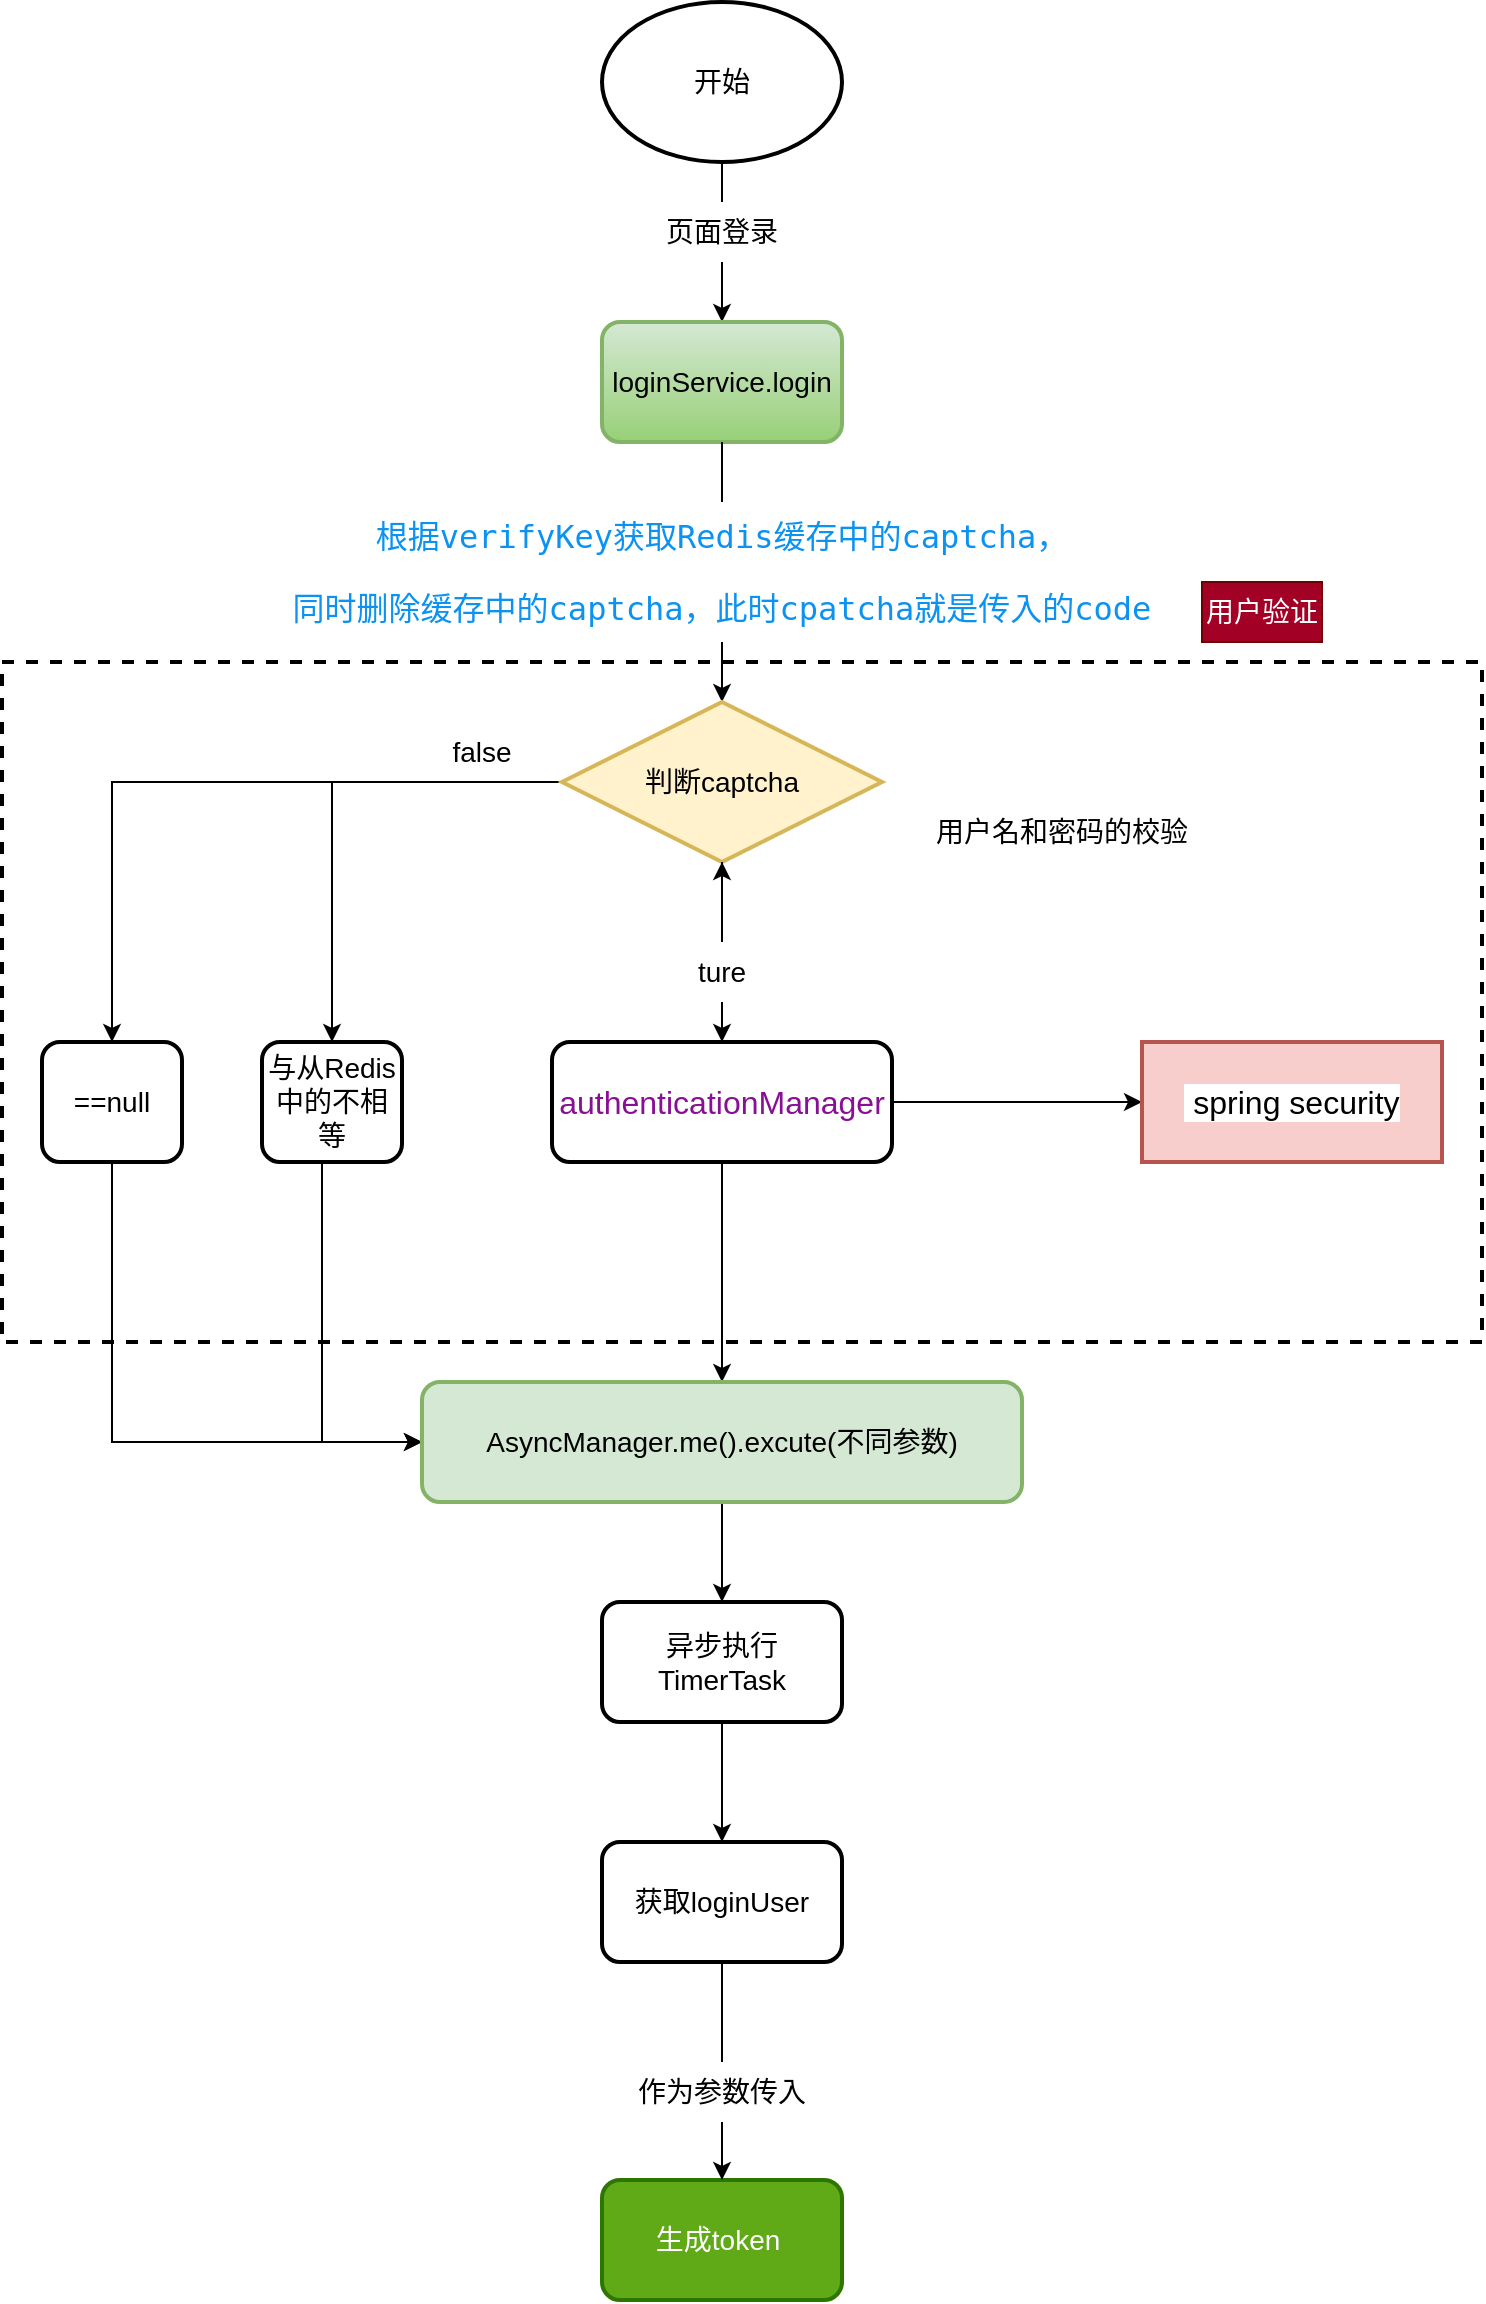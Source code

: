 <mxfile version="18.1.3" type="github" pages="3">
  <diagram id="tUdlnQ3UolhyodLlXYV_" name="第 1 页">
    <mxGraphModel dx="1038" dy="515" grid="1" gridSize="10" guides="1" tooltips="1" connect="1" arrows="1" fold="1" page="1" pageScale="1" pageWidth="827" pageHeight="1169" math="0" shadow="0">
      <root>
        <mxCell id="0" />
        <mxCell id="1" parent="0" />
        <mxCell id="FzTcokjKQsqHrdU0P2C4-40" value="" style="rounded=0;whiteSpace=wrap;html=1;fontFamily=Helvetica;fontSize=14;fontColor=#000000;dashed=1;strokeWidth=2;fillColor=none;" vertex="1" parent="1">
          <mxGeometry x="50" y="350" width="740" height="340" as="geometry" />
        </mxCell>
        <mxCell id="FzTcokjKQsqHrdU0P2C4-3" style="edgeStyle=orthogonalEdgeStyle;rounded=0;orthogonalLoop=1;jettySize=auto;html=1;entryX=0.5;entryY=0;entryDx=0;entryDy=0;fontSize=14;startArrow=none;" edge="1" parent="1" source="FzTcokjKQsqHrdU0P2C4-4" target="FzTcokjKQsqHrdU0P2C4-2">
          <mxGeometry relative="1" as="geometry">
            <Array as="points">
              <mxPoint x="410" y="130" />
              <mxPoint x="410" y="130" />
            </Array>
          </mxGeometry>
        </mxCell>
        <mxCell id="FzTcokjKQsqHrdU0P2C4-1" value="&lt;font style=&quot;font-size: 14px;&quot;&gt;开始&lt;/font&gt;" style="ellipse;whiteSpace=wrap;html=1;strokeWidth=2;" vertex="1" parent="1">
          <mxGeometry x="350" y="20" width="120" height="80" as="geometry" />
        </mxCell>
        <mxCell id="FzTcokjKQsqHrdU0P2C4-7" style="edgeStyle=orthogonalEdgeStyle;rounded=0;orthogonalLoop=1;jettySize=auto;html=1;entryX=0.5;entryY=0;entryDx=0;entryDy=0;fontSize=14;startArrow=none;" edge="1" parent="1" source="FzTcokjKQsqHrdU0P2C4-8" target="FzTcokjKQsqHrdU0P2C4-6">
          <mxGeometry relative="1" as="geometry" />
        </mxCell>
        <mxCell id="FzTcokjKQsqHrdU0P2C4-2" value="loginService.login" style="rounded=1;whiteSpace=wrap;html=1;fontSize=14;strokeWidth=2;fillColor=#d5e8d4;gradientColor=#97d077;strokeColor=#82b366;" vertex="1" parent="1">
          <mxGeometry x="350" y="180" width="120" height="60" as="geometry" />
        </mxCell>
        <mxCell id="FzTcokjKQsqHrdU0P2C4-4" value="页面登录" style="text;html=1;strokeColor=none;fillColor=none;align=center;verticalAlign=middle;whiteSpace=wrap;rounded=0;fontSize=14;" vertex="1" parent="1">
          <mxGeometry x="380" y="120" width="60" height="30" as="geometry" />
        </mxCell>
        <mxCell id="FzTcokjKQsqHrdU0P2C4-5" value="" style="edgeStyle=orthogonalEdgeStyle;rounded=0;orthogonalLoop=1;jettySize=auto;html=1;entryX=0.5;entryY=0;entryDx=0;entryDy=0;fontSize=14;endArrow=none;" edge="1" parent="1" target="FzTcokjKQsqHrdU0P2C4-4">
          <mxGeometry relative="1" as="geometry">
            <mxPoint x="410" y="100" as="sourcePoint" />
            <mxPoint x="410" y="180" as="targetPoint" />
            <Array as="points" />
          </mxGeometry>
        </mxCell>
        <mxCell id="FzTcokjKQsqHrdU0P2C4-12" style="edgeStyle=orthogonalEdgeStyle;rounded=0;orthogonalLoop=1;jettySize=auto;html=1;fontSize=14;entryX=0.5;entryY=0;entryDx=0;entryDy=0;startArrow=none;" edge="1" parent="1" source="FzTcokjKQsqHrdU0P2C4-13" target="FzTcokjKQsqHrdU0P2C4-11">
          <mxGeometry relative="1" as="geometry">
            <mxPoint x="410" y="520" as="targetPoint" />
          </mxGeometry>
        </mxCell>
        <mxCell id="FzTcokjKQsqHrdU0P2C4-20" style="edgeStyle=orthogonalEdgeStyle;rounded=0;orthogonalLoop=1;jettySize=auto;html=1;entryX=0.5;entryY=0;entryDx=0;entryDy=0;fontFamily=Helvetica;fontSize=14;exitX=0;exitY=0.5;exitDx=0;exitDy=0;" edge="1" parent="1" source="FzTcokjKQsqHrdU0P2C4-6" target="FzTcokjKQsqHrdU0P2C4-18">
          <mxGeometry relative="1" as="geometry" />
        </mxCell>
        <mxCell id="FzTcokjKQsqHrdU0P2C4-21" style="edgeStyle=orthogonalEdgeStyle;rounded=0;orthogonalLoop=1;jettySize=auto;html=1;entryX=0.5;entryY=0;entryDx=0;entryDy=0;fontFamily=Helvetica;fontSize=14;" edge="1" parent="1" source="FzTcokjKQsqHrdU0P2C4-6" target="FzTcokjKQsqHrdU0P2C4-19">
          <mxGeometry relative="1" as="geometry" />
        </mxCell>
        <mxCell id="FzTcokjKQsqHrdU0P2C4-6" value="判断captcha" style="rhombus;whiteSpace=wrap;html=1;fontSize=14;fillColor=#fff2cc;strokeColor=#d6b656;strokeWidth=2;" vertex="1" parent="1">
          <mxGeometry x="330" y="370" width="160" height="80" as="geometry" />
        </mxCell>
        <mxCell id="FzTcokjKQsqHrdU0P2C4-8" value="&lt;pre style=&quot;background-color:#ffffff;color:#080808;font-family:&#39;JetBrains Mono&#39;,monospace;font-size:12.0pt;&quot;&gt;&lt;span style=&quot;color:#0c92f1;&quot;&gt;根据verifyKey获取Redis缓存中的captcha，&lt;/span&gt;&lt;/pre&gt;&lt;pre style=&quot;background-color:#ffffff;color:#080808;font-family:&#39;JetBrains Mono&#39;,monospace;font-size:12.0pt;&quot;&gt;&lt;span style=&quot;color:#0c92f1;&quot;&gt;同时删除缓存中的captcha，此时cpatcha就是传入的code&lt;/span&gt;&lt;/pre&gt;" style="text;html=1;strokeColor=none;fillColor=none;align=center;verticalAlign=middle;whiteSpace=wrap;rounded=0;fontSize=14;" vertex="1" parent="1">
          <mxGeometry x="240" y="270" width="340" height="70" as="geometry" />
        </mxCell>
        <mxCell id="FzTcokjKQsqHrdU0P2C4-10" value="" style="edgeStyle=orthogonalEdgeStyle;rounded=0;orthogonalLoop=1;jettySize=auto;html=1;entryX=0.5;entryY=0;entryDx=0;entryDy=0;fontSize=14;endArrow=none;" edge="1" parent="1" source="FzTcokjKQsqHrdU0P2C4-2" target="FzTcokjKQsqHrdU0P2C4-8">
          <mxGeometry relative="1" as="geometry">
            <mxPoint x="410" y="240" as="sourcePoint" />
            <mxPoint x="410" y="330" as="targetPoint" />
          </mxGeometry>
        </mxCell>
        <mxCell id="FzTcokjKQsqHrdU0P2C4-27" style="edgeStyle=orthogonalEdgeStyle;rounded=0;orthogonalLoop=1;jettySize=auto;html=1;entryX=0;entryY=0.5;entryDx=0;entryDy=0;fontFamily=Helvetica;fontSize=14;" edge="1" parent="1" source="FzTcokjKQsqHrdU0P2C4-11" target="FzTcokjKQsqHrdU0P2C4-17">
          <mxGeometry relative="1" as="geometry" />
        </mxCell>
        <mxCell id="FzTcokjKQsqHrdU0P2C4-35" style="edgeStyle=orthogonalEdgeStyle;rounded=0;orthogonalLoop=1;jettySize=auto;html=1;entryX=0.5;entryY=0;entryDx=0;entryDy=0;fontFamily=Helvetica;fontSize=14;fontColor=#000000;" edge="1" parent="1" source="FzTcokjKQsqHrdU0P2C4-11" target="FzTcokjKQsqHrdU0P2C4-32">
          <mxGeometry relative="1" as="geometry" />
        </mxCell>
        <mxCell id="FzTcokjKQsqHrdU0P2C4-11" value="&lt;pre style=&quot;background-color: rgb(255, 255, 255); color: rgb(8, 8, 8); font-size: 12pt;&quot;&gt;&lt;span style=&quot;color: rgb(135, 16, 148);&quot;&gt;&lt;font face=&quot;Helvetica&quot;&gt;authenticationManager&lt;/font&gt;&lt;/span&gt;&lt;/pre&gt;" style="rounded=1;whiteSpace=wrap;html=1;fontSize=14;strokeWidth=2;" vertex="1" parent="1">
          <mxGeometry x="325" y="540" width="170" height="60" as="geometry" />
        </mxCell>
        <mxCell id="FzTcokjKQsqHrdU0P2C4-15" value="" style="edgeStyle=orthogonalEdgeStyle;rounded=0;orthogonalLoop=1;jettySize=auto;html=1;fontSize=14;" edge="1" parent="1" source="FzTcokjKQsqHrdU0P2C4-13" target="FzTcokjKQsqHrdU0P2C4-6">
          <mxGeometry relative="1" as="geometry" />
        </mxCell>
        <mxCell id="FzTcokjKQsqHrdU0P2C4-13" value="ture" style="text;html=1;strokeColor=none;fillColor=none;align=center;verticalAlign=middle;whiteSpace=wrap;rounded=0;fontSize=14;" vertex="1" parent="1">
          <mxGeometry x="380" y="490" width="60" height="30" as="geometry" />
        </mxCell>
        <mxCell id="FzTcokjKQsqHrdU0P2C4-16" value="" style="edgeStyle=orthogonalEdgeStyle;rounded=0;orthogonalLoop=1;jettySize=auto;html=1;fontSize=14;entryX=0.5;entryY=0;entryDx=0;entryDy=0;endArrow=none;" edge="1" parent="1" source="FzTcokjKQsqHrdU0P2C4-6" target="FzTcokjKQsqHrdU0P2C4-13">
          <mxGeometry relative="1" as="geometry">
            <mxPoint x="410" y="540" as="targetPoint" />
            <mxPoint x="410" y="450" as="sourcePoint" />
          </mxGeometry>
        </mxCell>
        <mxCell id="FzTcokjKQsqHrdU0P2C4-17" value="&lt;pre style=&quot;background-color: rgb(255, 255, 255); color: rgb(8, 8, 8); font-size: 12pt;&quot;&gt;&lt;span style=&quot;color: rgb(0, 0, 0);&quot;&gt;&lt;font face=&quot;Helvetica&quot;&gt; spring security&lt;/font&gt;&lt;/span&gt;&lt;/pre&gt;" style="rounded=0;whiteSpace=wrap;html=1;fontSize=14;fillColor=#f8cecc;strokeColor=#b85450;strokeWidth=2;" vertex="1" parent="1">
          <mxGeometry x="620" y="540" width="150" height="60" as="geometry" />
        </mxCell>
        <mxCell id="oWuTc7aaL80h8F2oe5g9-2" style="edgeStyle=orthogonalEdgeStyle;rounded=0;orthogonalLoop=1;jettySize=auto;html=1;entryX=0;entryY=0.5;entryDx=0;entryDy=0;fontFamily=Helvetica;fontSize=14;fontColor=#000000;" edge="1" parent="1" source="FzTcokjKQsqHrdU0P2C4-18" target="FzTcokjKQsqHrdU0P2C4-32">
          <mxGeometry relative="1" as="geometry">
            <Array as="points">
              <mxPoint x="105" y="740" />
            </Array>
          </mxGeometry>
        </mxCell>
        <mxCell id="FzTcokjKQsqHrdU0P2C4-18" value="==null" style="rounded=1;whiteSpace=wrap;html=1;fontFamily=Helvetica;fontSize=14;strokeWidth=2;" vertex="1" parent="1">
          <mxGeometry x="70" y="540" width="70" height="60" as="geometry" />
        </mxCell>
        <mxCell id="oWuTc7aaL80h8F2oe5g9-3" style="edgeStyle=orthogonalEdgeStyle;rounded=0;orthogonalLoop=1;jettySize=auto;html=1;entryX=0;entryY=0.5;entryDx=0;entryDy=0;fontFamily=Helvetica;fontSize=14;fontColor=#000000;" edge="1" parent="1" source="FzTcokjKQsqHrdU0P2C4-19" target="FzTcokjKQsqHrdU0P2C4-32">
          <mxGeometry relative="1" as="geometry">
            <Array as="points">
              <mxPoint x="210" y="740" />
            </Array>
          </mxGeometry>
        </mxCell>
        <mxCell id="FzTcokjKQsqHrdU0P2C4-19" value="与从Redis中的不相等" style="rounded=1;whiteSpace=wrap;html=1;fontFamily=Helvetica;fontSize=14;strokeWidth=2;" vertex="1" parent="1">
          <mxGeometry x="180" y="540" width="70" height="60" as="geometry" />
        </mxCell>
        <mxCell id="FzTcokjKQsqHrdU0P2C4-22" value="false" style="text;html=1;strokeColor=none;fillColor=none;align=center;verticalAlign=middle;whiteSpace=wrap;rounded=0;fontFamily=Helvetica;fontSize=14;" vertex="1" parent="1">
          <mxGeometry x="260" y="380" width="60" height="30" as="geometry" />
        </mxCell>
        <mxCell id="FzTcokjKQsqHrdU0P2C4-37" style="edgeStyle=orthogonalEdgeStyle;rounded=0;orthogonalLoop=1;jettySize=auto;html=1;entryX=0.5;entryY=0;entryDx=0;entryDy=0;fontFamily=Helvetica;fontSize=14;fontColor=#000000;" edge="1" parent="1" source="FzTcokjKQsqHrdU0P2C4-32" target="FzTcokjKQsqHrdU0P2C4-36">
          <mxGeometry relative="1" as="geometry" />
        </mxCell>
        <mxCell id="FzTcokjKQsqHrdU0P2C4-32" value="AsyncManager.me().excute(不同参数)" style="rounded=1;whiteSpace=wrap;html=1;fontFamily=Helvetica;fontSize=14;fillColor=#d5e8d4;strokeColor=#82b366;strokeWidth=2;" vertex="1" parent="1">
          <mxGeometry x="260" y="710" width="300" height="60" as="geometry" />
        </mxCell>
        <mxCell id="FzTcokjKQsqHrdU0P2C4-42" style="edgeStyle=orthogonalEdgeStyle;rounded=0;orthogonalLoop=1;jettySize=auto;html=1;entryX=0.5;entryY=0;entryDx=0;entryDy=0;fontFamily=Helvetica;fontSize=14;fontColor=#000000;" edge="1" parent="1" source="FzTcokjKQsqHrdU0P2C4-36" target="FzTcokjKQsqHrdU0P2C4-41">
          <mxGeometry relative="1" as="geometry" />
        </mxCell>
        <mxCell id="FzTcokjKQsqHrdU0P2C4-36" value="异步执行TimerTask" style="rounded=1;whiteSpace=wrap;html=1;fontFamily=Helvetica;fontSize=14;fontColor=#000000;strokeWidth=2;" vertex="1" parent="1">
          <mxGeometry x="350" y="820" width="120" height="60" as="geometry" />
        </mxCell>
        <mxCell id="FzTcokjKQsqHrdU0P2C4-38" value="生成token&amp;nbsp;" style="rounded=1;whiteSpace=wrap;html=1;fontFamily=Helvetica;fontSize=14;fontColor=#ffffff;strokeWidth=2;fillColor=#60a917;strokeColor=#2D7600;" vertex="1" parent="1">
          <mxGeometry x="350" y="1109" width="120" height="60" as="geometry" />
        </mxCell>
        <mxCell id="FzTcokjKQsqHrdU0P2C4-43" style="edgeStyle=orthogonalEdgeStyle;rounded=0;orthogonalLoop=1;jettySize=auto;html=1;entryX=0.5;entryY=0;entryDx=0;entryDy=0;fontFamily=Helvetica;fontSize=14;fontColor=#000000;startArrow=none;" edge="1" parent="1" source="JGDSnVZVEKsNpljdeAlT-2" target="FzTcokjKQsqHrdU0P2C4-38">
          <mxGeometry relative="1" as="geometry">
            <Array as="points">
              <mxPoint x="410" y="1090" />
              <mxPoint x="410" y="1090" />
            </Array>
          </mxGeometry>
        </mxCell>
        <mxCell id="FzTcokjKQsqHrdU0P2C4-41" value="获取loginUser" style="rounded=1;whiteSpace=wrap;html=1;fontFamily=Helvetica;fontSize=14;fontColor=#000000;strokeWidth=2;fillColor=default;" vertex="1" parent="1">
          <mxGeometry x="350" y="940" width="120" height="60" as="geometry" />
        </mxCell>
        <mxCell id="FzTcokjKQsqHrdU0P2C4-44" value="用户验证" style="text;html=1;strokeColor=#6F0000;fillColor=#a20025;align=center;verticalAlign=middle;whiteSpace=wrap;rounded=0;fontFamily=Helvetica;fontSize=14;fontColor=#ffffff;" vertex="1" parent="1">
          <mxGeometry x="650" y="310" width="60" height="30" as="geometry" />
        </mxCell>
        <mxCell id="JGDSnVZVEKsNpljdeAlT-2" value="作为参数传入" style="text;html=1;strokeColor=none;fillColor=none;align=center;verticalAlign=middle;whiteSpace=wrap;rounded=0;fontFamily=Helvetica;fontSize=14;fontColor=#000000;" vertex="1" parent="1">
          <mxGeometry x="365" y="1050" width="90" height="30" as="geometry" />
        </mxCell>
        <mxCell id="JGDSnVZVEKsNpljdeAlT-3" value="" style="edgeStyle=orthogonalEdgeStyle;rounded=0;orthogonalLoop=1;jettySize=auto;html=1;entryX=0.5;entryY=0;entryDx=0;entryDy=0;fontFamily=Helvetica;fontSize=14;fontColor=#000000;endArrow=none;" edge="1" parent="1" source="FzTcokjKQsqHrdU0P2C4-41" target="JGDSnVZVEKsNpljdeAlT-2">
          <mxGeometry relative="1" as="geometry">
            <mxPoint x="405" y="1000" as="sourcePoint" />
            <mxPoint x="405" y="1109" as="targetPoint" />
          </mxGeometry>
        </mxCell>
        <mxCell id="FzTcokjKQsqHrdU0P2C4-30" value="用户名和密码的校验" style="text;html=1;strokeColor=none;fillColor=none;align=center;verticalAlign=middle;whiteSpace=wrap;rounded=0;fontFamily=Helvetica;fontSize=14;" vertex="1" parent="1">
          <mxGeometry x="510" y="420" width="140" height="30" as="geometry" />
        </mxCell>
      </root>
    </mxGraphModel>
  </diagram>
  <diagram id="ga0DsstkW_YrltEIiVH7" name="第 2 页">
    <mxGraphModel dx="1038" dy="515" grid="1" gridSize="10" guides="1" tooltips="1" connect="1" arrows="1" fold="1" page="1" pageScale="1" pageWidth="827" pageHeight="1169" math="0" shadow="0">
      <root>
        <mxCell id="0" />
        <mxCell id="1" parent="0" />
        <mxCell id="0Y_VOKRNcOm2-rBbVqoH-5" style="edgeStyle=orthogonalEdgeStyle;rounded=0;orthogonalLoop=1;jettySize=auto;html=1;entryX=0.5;entryY=0;entryDx=0;entryDy=0;fontFamily=Helvetica;fontSize=14;fontColor=#000000;" edge="1" parent="1" source="0Y_VOKRNcOm2-rBbVqoH-1" target="0Y_VOKRNcOm2-rBbVqoH-4">
          <mxGeometry relative="1" as="geometry" />
        </mxCell>
        <mxCell id="0Y_VOKRNcOm2-rBbVqoH-1" value="生成token" style="rounded=0;whiteSpace=wrap;html=1;fontFamily=Helvetica;fontSize=14;strokeWidth=2;fillColor=#d5e8d4;gradientColor=#97d077;strokeColor=#82b366;" vertex="1" parent="1">
          <mxGeometry x="360" y="10" width="120" height="60" as="geometry" />
        </mxCell>
        <mxCell id="0Y_VOKRNcOm2-rBbVqoH-7" style="edgeStyle=orthogonalEdgeStyle;rounded=0;orthogonalLoop=1;jettySize=auto;html=1;entryX=0.5;entryY=0;entryDx=0;entryDy=0;fontFamily=Helvetica;fontSize=14;fontColor=#000000;startArrow=none;" edge="1" parent="1" source="0Y_VOKRNcOm2-rBbVqoH-8" target="0Y_VOKRNcOm2-rBbVqoH-6">
          <mxGeometry relative="1" as="geometry">
            <Array as="points">
              <mxPoint x="420" y="260" />
              <mxPoint x="420" y="260" />
            </Array>
          </mxGeometry>
        </mxCell>
        <mxCell id="0Y_VOKRNcOm2-rBbVqoH-13" style="edgeStyle=orthogonalEdgeStyle;rounded=0;orthogonalLoop=1;jettySize=auto;html=1;entryX=0;entryY=0.5;entryDx=0;entryDy=0;fontFamily=Helvetica;fontSize=14;fontColor=#000000;" edge="1" parent="1" source="0Y_VOKRNcOm2-rBbVqoH-4" target="0Y_VOKRNcOm2-rBbVqoH-11">
          <mxGeometry relative="1" as="geometry" />
        </mxCell>
        <mxCell id="0Y_VOKRNcOm2-rBbVqoH-14" style="edgeStyle=orthogonalEdgeStyle;rounded=0;orthogonalLoop=1;jettySize=auto;html=1;entryX=0;entryY=0.5;entryDx=0;entryDy=0;fontFamily=Helvetica;fontSize=14;fontColor=#000000;" edge="1" parent="1" source="0Y_VOKRNcOm2-rBbVqoH-4" target="0Y_VOKRNcOm2-rBbVqoH-12">
          <mxGeometry relative="1" as="geometry" />
        </mxCell>
        <mxCell id="0Y_VOKRNcOm2-rBbVqoH-4" value="为token生成一个uuid" style="rounded=1;whiteSpace=wrap;html=1;fontFamily=Helvetica;fontSize=14;fontColor=#000000;strokeWidth=2;fillColor=default;" vertex="1" parent="1">
          <mxGeometry x="360" y="130" width="120" height="60" as="geometry" />
        </mxCell>
        <mxCell id="0Y_VOKRNcOm2-rBbVqoH-16" style="edgeStyle=orthogonalEdgeStyle;rounded=0;orthogonalLoop=1;jettySize=auto;html=1;fontFamily=Helvetica;fontSize=14;fontColor=#000000;entryX=0.5;entryY=0;entryDx=0;entryDy=0;" edge="1" parent="1" source="0Y_VOKRNcOm2-rBbVqoH-6" target="0Y_VOKRNcOm2-rBbVqoH-18">
          <mxGeometry relative="1" as="geometry">
            <mxPoint x="420" y="530" as="targetPoint" />
            <Array as="points" />
          </mxGeometry>
        </mxCell>
        <mxCell id="0Y_VOKRNcOm2-rBbVqoH-6" value="在claims map中设置一些非敏感信息" style="rounded=1;whiteSpace=wrap;html=1;fontFamily=Helvetica;fontSize=14;fontColor=#ffffff;strokeWidth=2;fillColor=#60a917;strokeColor=#2D7600;" vertex="1" parent="1">
          <mxGeometry x="360" y="290" width="120" height="60" as="geometry" />
        </mxCell>
        <mxCell id="0Y_VOKRNcOm2-rBbVqoH-8" value="传入拼接uuid到map" style="text;html=1;strokeColor=none;fillColor=none;align=center;verticalAlign=middle;whiteSpace=wrap;rounded=0;fontFamily=Helvetica;fontSize=14;fontColor=#000000;" vertex="1" parent="1">
          <mxGeometry x="362" y="220" width="116" height="30" as="geometry" />
        </mxCell>
        <mxCell id="0Y_VOKRNcOm2-rBbVqoH-9" value="" style="edgeStyle=orthogonalEdgeStyle;rounded=0;orthogonalLoop=1;jettySize=auto;html=1;entryX=0.5;entryY=0;entryDx=0;entryDy=0;fontFamily=Helvetica;fontSize=14;fontColor=#000000;endArrow=none;" edge="1" parent="1" source="0Y_VOKRNcOm2-rBbVqoH-4" target="0Y_VOKRNcOm2-rBbVqoH-8">
          <mxGeometry relative="1" as="geometry">
            <mxPoint x="420" y="190" as="sourcePoint" />
            <mxPoint x="420" y="270" as="targetPoint" />
          </mxGeometry>
        </mxCell>
        <mxCell id="0Y_VOKRNcOm2-rBbVqoH-11" value="设置用户代理信息" style="rounded=0;whiteSpace=wrap;html=1;fontFamily=Helvetica;fontSize=14;fontColor=#000000;strokeWidth=2;fillColor=default;" vertex="1" parent="1">
          <mxGeometry x="630" y="130" width="120" height="60" as="geometry" />
        </mxCell>
        <mxCell id="0Y_VOKRNcOm2-rBbVqoH-12" value="刷新令牌有效期" style="rounded=0;whiteSpace=wrap;html=1;fontFamily=Helvetica;fontSize=14;fontColor=#000000;strokeWidth=2;fillColor=default;" vertex="1" parent="1">
          <mxGeometry x="630" y="230" width="120" height="60" as="geometry" />
        </mxCell>
        <mxCell id="0Y_VOKRNcOm2-rBbVqoH-15" value="" style="rounded=0;whiteSpace=wrap;html=1;fontFamily=Helvetica;fontSize=14;fontColor=#000000;strokeWidth=2;fillColor=none;dashed=1;" vertex="1" parent="1">
          <mxGeometry x="295" y="100" width="250" height="280" as="geometry" />
        </mxCell>
        <mxCell id="0Y_VOKRNcOm2-rBbVqoH-17" value="claims设置，jwt中payload部分信息封装" style="text;html=1;strokeColor=#6F0000;fillColor=#a20025;align=center;verticalAlign=middle;whiteSpace=wrap;rounded=0;dashed=1;fontFamily=Helvetica;fontSize=14;fontColor=#ffffff;" vertex="1" parent="1">
          <mxGeometry x="170" y="60" width="160" height="30" as="geometry" />
        </mxCell>
        <mxCell id="0Y_VOKRNcOm2-rBbVqoH-18" value="依据数据生成JWT-token" style="rounded=1;whiteSpace=wrap;html=1;fontFamily=Helvetica;fontSize=14;fontColor=#ffffff;strokeWidth=2;fillColor=#0050ef;strokeColor=#001DBC;" vertex="1" parent="1">
          <mxGeometry x="355" y="450" width="130" height="60" as="geometry" />
        </mxCell>
      </root>
    </mxGraphModel>
  </diagram>
  <diagram id="piXNk23nlbnFZ5HFUwwv" name="第 3 页">
    <mxGraphModel dx="1038" dy="515" grid="1" gridSize="10" guides="1" tooltips="1" connect="1" arrows="1" fold="1" page="1" pageScale="1" pageWidth="827" pageHeight="1169" math="0" shadow="0">
      <root>
        <mxCell id="0" />
        <mxCell id="1" parent="0" />
        <mxCell id="_eNFvruaJ8OqlMU_Xo8n-10" value="" style="rounded=0;whiteSpace=wrap;html=1;dashed=1;fontFamily=Helvetica;fontSize=14;strokeWidth=2;fillColor=none;" vertex="1" parent="1">
          <mxGeometry x="35" y="110" width="710" height="630" as="geometry" />
        </mxCell>
        <mxCell id="kMQhS7tZQ4m0I4PlGPu_-3" style="edgeStyle=orthogonalEdgeStyle;rounded=0;orthogonalLoop=1;jettySize=auto;html=1;entryX=0.5;entryY=0;entryDx=0;entryDy=0;fontFamily=Helvetica;fontSize=14;fontColor=#000000;" edge="1" parent="1" source="kMQhS7tZQ4m0I4PlGPu_-1" target="kMQhS7tZQ4m0I4PlGPu_-2">
          <mxGeometry relative="1" as="geometry" />
        </mxCell>
        <mxCell id="kMQhS7tZQ4m0I4PlGPu_-1" value="获取用户信息" style="ellipse;whiteSpace=wrap;html=1;fontFamily=Helvetica;fontSize=14;fontColor=#000000;strokeWidth=2;fillColor=default;" vertex="1" parent="1">
          <mxGeometry x="330" y="10" width="120" height="80" as="geometry" />
        </mxCell>
        <mxCell id="kMQhS7tZQ4m0I4PlGPu_-7" style="edgeStyle=orthogonalEdgeStyle;rounded=0;orthogonalLoop=1;jettySize=auto;html=1;entryX=0.5;entryY=0;entryDx=0;entryDy=0;fontFamily=Helvetica;fontSize=14;fontColor=#000000;startArrow=none;" edge="1" parent="1" source="kMQhS7tZQ4m0I4PlGPu_-8" target="kMQhS7tZQ4m0I4PlGPu_-4">
          <mxGeometry relative="1" as="geometry" />
        </mxCell>
        <mxCell id="kMQhS7tZQ4m0I4PlGPu_-2" value="获取请求中携带的token" style="rounded=1;whiteSpace=wrap;html=1;fontFamily=Helvetica;fontSize=14;fontColor=#000000;strokeWidth=2;fillColor=default;" vertex="1" parent="1">
          <mxGeometry x="330" y="130" width="120" height="60" as="geometry" />
        </mxCell>
        <mxCell id="kMQhS7tZQ4m0I4PlGPu_-6" style="edgeStyle=orthogonalEdgeStyle;rounded=0;orthogonalLoop=1;jettySize=auto;html=1;fontFamily=Helvetica;fontSize=14;fontColor=#000000;entryX=0;entryY=0.5;entryDx=0;entryDy=0;" edge="1" parent="1" source="kMQhS7tZQ4m0I4PlGPu_-4" target="kMQhS7tZQ4m0I4PlGPu_-5">
          <mxGeometry relative="1" as="geometry">
            <mxPoint x="540" y="290" as="targetPoint" />
          </mxGeometry>
        </mxCell>
        <mxCell id="kMQhS7tZQ4m0I4PlGPu_-11" style="edgeStyle=orthogonalEdgeStyle;rounded=0;orthogonalLoop=1;jettySize=auto;html=1;entryX=0.5;entryY=0;entryDx=0;entryDy=0;fontFamily=Helvetica;fontSize=14;fontColor=#000000;" edge="1" parent="1" source="kMQhS7tZQ4m0I4PlGPu_-4" target="kMQhS7tZQ4m0I4PlGPu_-10">
          <mxGeometry relative="1" as="geometry" />
        </mxCell>
        <mxCell id="kMQhS7tZQ4m0I4PlGPu_-4" value="获取用户的权限及信息" style="rounded=1;whiteSpace=wrap;html=1;fontFamily=Helvetica;fontSize=14;fontColor=#ffffff;strokeWidth=2;fillColor=#008a00;strokeColor=#005700;" vertex="1" parent="1">
          <mxGeometry x="330" y="260" width="120" height="60" as="geometry" />
        </mxCell>
        <mxCell id="kMQhS7tZQ4m0I4PlGPu_-5" value="Redis缓存中存入userKey及从token中拿出来的uuid" style="rounded=1;whiteSpace=wrap;html=1;fontFamily=Helvetica;fontSize=14;fontColor=#000000;strokeWidth=2;fillColor=default;" vertex="1" parent="1">
          <mxGeometry x="550" y="260" width="180" height="60" as="geometry" />
        </mxCell>
        <mxCell id="kMQhS7tZQ4m0I4PlGPu_-8" value="解析token" style="text;html=1;strokeColor=none;fillColor=none;align=center;verticalAlign=middle;whiteSpace=wrap;rounded=0;fontFamily=Helvetica;fontSize=14;fontColor=#000000;" vertex="1" parent="1">
          <mxGeometry x="350" y="210" width="80" height="30" as="geometry" />
        </mxCell>
        <mxCell id="kMQhS7tZQ4m0I4PlGPu_-9" value="" style="edgeStyle=orthogonalEdgeStyle;rounded=0;orthogonalLoop=1;jettySize=auto;html=1;entryX=0.5;entryY=0;entryDx=0;entryDy=0;fontFamily=Helvetica;fontSize=14;fontColor=#000000;endArrow=none;" edge="1" parent="1" source="kMQhS7tZQ4m0I4PlGPu_-2" target="kMQhS7tZQ4m0I4PlGPu_-8">
          <mxGeometry relative="1" as="geometry">
            <mxPoint x="390" y="190" as="sourcePoint" />
            <mxPoint x="390" y="260" as="targetPoint" />
          </mxGeometry>
        </mxCell>
        <mxCell id="kMQhS7tZQ4m0I4PlGPu_-13" style="edgeStyle=orthogonalEdgeStyle;rounded=0;orthogonalLoop=1;jettySize=auto;html=1;entryX=0.5;entryY=0;entryDx=0;entryDy=0;fontFamily=Helvetica;fontSize=14;fontColor=#000000;" edge="1" parent="1" source="kMQhS7tZQ4m0I4PlGPu_-10" target="kMQhS7tZQ4m0I4PlGPu_-12">
          <mxGeometry relative="1" as="geometry" />
        </mxCell>
        <mxCell id="kMQhS7tZQ4m0I4PlGPu_-10" value="获得登录用户的角色和权限" style="rounded=1;whiteSpace=wrap;html=1;fontFamily=Helvetica;fontSize=14;fontColor=#000000;strokeWidth=2;fillColor=default;" vertex="1" parent="1">
          <mxGeometry x="330" y="380" width="120" height="60" as="geometry" />
        </mxCell>
        <mxCell id="kMQhS7tZQ4m0I4PlGPu_-15" style="edgeStyle=orthogonalEdgeStyle;rounded=0;orthogonalLoop=1;jettySize=auto;html=1;entryX=1;entryY=0.5;entryDx=0;entryDy=0;fontFamily=Helvetica;fontSize=14;fontColor=#000000;startArrow=none;" edge="1" parent="1" source="kMQhS7tZQ4m0I4PlGPu_-16" target="kMQhS7tZQ4m0I4PlGPu_-14">
          <mxGeometry relative="1" as="geometry" />
        </mxCell>
        <mxCell id="kMQhS7tZQ4m0I4PlGPu_-19" style="edgeStyle=orthogonalEdgeStyle;rounded=0;orthogonalLoop=1;jettySize=auto;html=1;entryX=0.5;entryY=0;entryDx=0;entryDy=0;fontFamily=Helvetica;fontSize=14;fontColor=#000000;startArrow=none;" edge="1" parent="1" source="kMQhS7tZQ4m0I4PlGPu_-20" target="kMQhS7tZQ4m0I4PlGPu_-18">
          <mxGeometry relative="1" as="geometry" />
        </mxCell>
        <mxCell id="kMQhS7tZQ4m0I4PlGPu_-12" value="判断用户是否是admin" style="rhombus;whiteSpace=wrap;html=1;fontFamily=Helvetica;fontSize=14;strokeWidth=2;fillColor=#fad7ac;strokeColor=#b46504;" vertex="1" parent="1">
          <mxGeometry x="295" y="504.5" width="190" height="80" as="geometry" />
        </mxCell>
        <mxCell id="kMQhS7tZQ4m0I4PlGPu_-14" value="给其全部角色及权限资源" style="rounded=1;whiteSpace=wrap;html=1;fontFamily=Helvetica;fontSize=14;fontColor=#000000;strokeWidth=2;fillColor=default;" vertex="1" parent="1">
          <mxGeometry x="60" y="514.5" width="120" height="60" as="geometry" />
        </mxCell>
        <mxCell id="kMQhS7tZQ4m0I4PlGPu_-16" value="true" style="text;html=1;strokeColor=none;fillColor=none;align=center;verticalAlign=middle;whiteSpace=wrap;rounded=0;fontFamily=Helvetica;fontSize=14;fontColor=#000000;" vertex="1" parent="1">
          <mxGeometry x="205" y="530" width="60" height="30" as="geometry" />
        </mxCell>
        <mxCell id="kMQhS7tZQ4m0I4PlGPu_-17" value="" style="edgeStyle=orthogonalEdgeStyle;rounded=0;orthogonalLoop=1;jettySize=auto;html=1;entryX=1;entryY=0.5;entryDx=0;entryDy=0;fontFamily=Helvetica;fontSize=14;fontColor=#000000;endArrow=none;" edge="1" parent="1" source="kMQhS7tZQ4m0I4PlGPu_-12" target="kMQhS7tZQ4m0I4PlGPu_-16">
          <mxGeometry relative="1" as="geometry">
            <mxPoint x="295" y="544.5" as="sourcePoint" />
            <mxPoint x="180" y="544.5" as="targetPoint" />
          </mxGeometry>
        </mxCell>
        <mxCell id="kMQhS7tZQ4m0I4PlGPu_-23" style="edgeStyle=orthogonalEdgeStyle;rounded=0;orthogonalLoop=1;jettySize=auto;html=1;entryX=0.5;entryY=0;entryDx=0;entryDy=0;fontFamily=Helvetica;fontSize=14;fontColor=#000000;" edge="1" parent="1" source="kMQhS7tZQ4m0I4PlGPu_-18" target="kMQhS7tZQ4m0I4PlGPu_-22">
          <mxGeometry relative="1" as="geometry" />
        </mxCell>
        <mxCell id="kMQhS7tZQ4m0I4PlGPu_-18" value="根据userId查询用户所拥有的角色及权限资源" style="rounded=1;whiteSpace=wrap;html=1;fontFamily=Helvetica;fontSize=14;fontColor=#000000;strokeWidth=2;fillColor=default;" vertex="1" parent="1">
          <mxGeometry x="285" y="640" width="210" height="60" as="geometry" />
        </mxCell>
        <mxCell id="kMQhS7tZQ4m0I4PlGPu_-20" value="false" style="text;html=1;strokeColor=none;fillColor=none;align=center;verticalAlign=middle;whiteSpace=wrap;rounded=0;fontFamily=Helvetica;fontSize=14;fontColor=#000000;" vertex="1" parent="1">
          <mxGeometry x="360" y="595" width="60" height="30" as="geometry" />
        </mxCell>
        <mxCell id="kMQhS7tZQ4m0I4PlGPu_-21" value="" style="edgeStyle=orthogonalEdgeStyle;rounded=0;orthogonalLoop=1;jettySize=auto;html=1;entryX=0.5;entryY=0;entryDx=0;entryDy=0;fontFamily=Helvetica;fontSize=14;fontColor=#000000;endArrow=none;" edge="1" parent="1" source="kMQhS7tZQ4m0I4PlGPu_-12" target="kMQhS7tZQ4m0I4PlGPu_-20">
          <mxGeometry relative="1" as="geometry">
            <mxPoint x="390" y="584.5" as="sourcePoint" />
            <mxPoint x="390" y="640" as="targetPoint" />
          </mxGeometry>
        </mxCell>
        <mxCell id="kMQhS7tZQ4m0I4PlGPu_-22" value="存入用户，角色，权限&lt;br&gt;return" style="rounded=1;whiteSpace=wrap;html=1;fontFamily=Helvetica;fontSize=14;fontColor=#000000;strokeWidth=2;fillColor=default;" vertex="1" parent="1">
          <mxGeometry x="330" y="790" width="120" height="60" as="geometry" />
        </mxCell>
        <mxCell id="kMQhS7tZQ4m0I4PlGPu_-25" value="获取用户信息" style="text;html=1;strokeColor=#6D1F00;fillColor=#a0522d;align=center;verticalAlign=middle;whiteSpace=wrap;rounded=0;dashed=1;fontFamily=Helvetica;fontSize=14;fontColor=#ffffff;" vertex="1" parent="1">
          <mxGeometry x="105" y="70" width="90" height="30" as="geometry" />
        </mxCell>
        <mxCell id="_eNFvruaJ8OqlMU_Xo8n-3" style="edgeStyle=orthogonalEdgeStyle;rounded=0;orthogonalLoop=1;jettySize=auto;html=1;entryX=0.5;entryY=0;entryDx=0;entryDy=0;fontFamily=Helvetica;fontSize=14;fontColor=#000000;" edge="1" parent="1" source="_eNFvruaJ8OqlMU_Xo8n-1" target="_eNFvruaJ8OqlMU_Xo8n-2">
          <mxGeometry relative="1" as="geometry" />
        </mxCell>
        <mxCell id="_eNFvruaJ8OqlMU_Xo8n-1" value="获得登录用户的菜单树及页面" style="rounded=1;whiteSpace=wrap;html=1;fontFamily=Helvetica;fontSize=14;fontColor=#000000;strokeWidth=2;fillColor=default;strokeColor=default;" vertex="1" parent="1">
          <mxGeometry x="90" y="260" width="120" height="60" as="geometry" />
        </mxCell>
        <mxCell id="_eNFvruaJ8OqlMU_Xo8n-2" value="retrun 菜单列表" style="rounded=1;whiteSpace=wrap;html=1;fontFamily=Helvetica;fontSize=14;fontColor=#000000;strokeColor=default;strokeWidth=2;fillColor=default;" vertex="1" parent="1">
          <mxGeometry x="90" y="370" width="120" height="60" as="geometry" />
        </mxCell>
        <mxCell id="_eNFvruaJ8OqlMU_Xo8n-7" value="" style="edgeStyle=orthogonalEdgeStyle;rounded=0;orthogonalLoop=1;jettySize=auto;html=1;fontFamily=Helvetica;fontSize=14;fontColor=#000000;" edge="1" parent="1" source="_eNFvruaJ8OqlMU_Xo8n-5" target="_eNFvruaJ8OqlMU_Xo8n-1">
          <mxGeometry relative="1" as="geometry" />
        </mxCell>
        <mxCell id="_eNFvruaJ8OqlMU_Xo8n-5" value="byUserId" style="text;html=1;strokeColor=none;fillColor=none;align=center;verticalAlign=middle;whiteSpace=wrap;rounded=0;fontFamily=Helvetica;fontSize=14;fontColor=#000000;" vertex="1" parent="1">
          <mxGeometry x="240" y="275" width="60" height="30" as="geometry" />
        </mxCell>
        <mxCell id="_eNFvruaJ8OqlMU_Xo8n-6" value="" style="edgeStyle=orthogonalEdgeStyle;rounded=0;orthogonalLoop=1;jettySize=auto;html=1;entryX=1;entryY=0.5;entryDx=0;entryDy=0;fontFamily=Helvetica;fontSize=14;fontColor=#000000;endArrow=none;" edge="1" parent="1" source="kMQhS7tZQ4m0I4PlGPu_-4" target="_eNFvruaJ8OqlMU_Xo8n-5">
          <mxGeometry relative="1" as="geometry">
            <mxPoint x="330" y="290" as="sourcePoint" />
            <mxPoint x="210" y="290" as="targetPoint" />
          </mxGeometry>
        </mxCell>
        <mxCell id="_eNFvruaJ8OqlMU_Xo8n-8" value="" style="rounded=0;whiteSpace=wrap;html=1;fontFamily=Helvetica;fontSize=14;fontColor=#000000;strokeColor=#3333FF;strokeWidth=2;fillColor=none;dashed=1;" vertex="1" parent="1">
          <mxGeometry x="70" y="230" width="160" height="230" as="geometry" />
        </mxCell>
        <mxCell id="_eNFvruaJ8OqlMU_Xo8n-9" value="获取路由信息" style="text;html=1;strokeColor=#001DBC;fillColor=#0050ef;align=center;verticalAlign=middle;whiteSpace=wrap;rounded=0;dashed=1;fontFamily=Helvetica;fontSize=14;fontColor=#ffffff;" vertex="1" parent="1">
          <mxGeometry x="105" y="190" width="90" height="30" as="geometry" />
        </mxCell>
      </root>
    </mxGraphModel>
  </diagram>
</mxfile>
